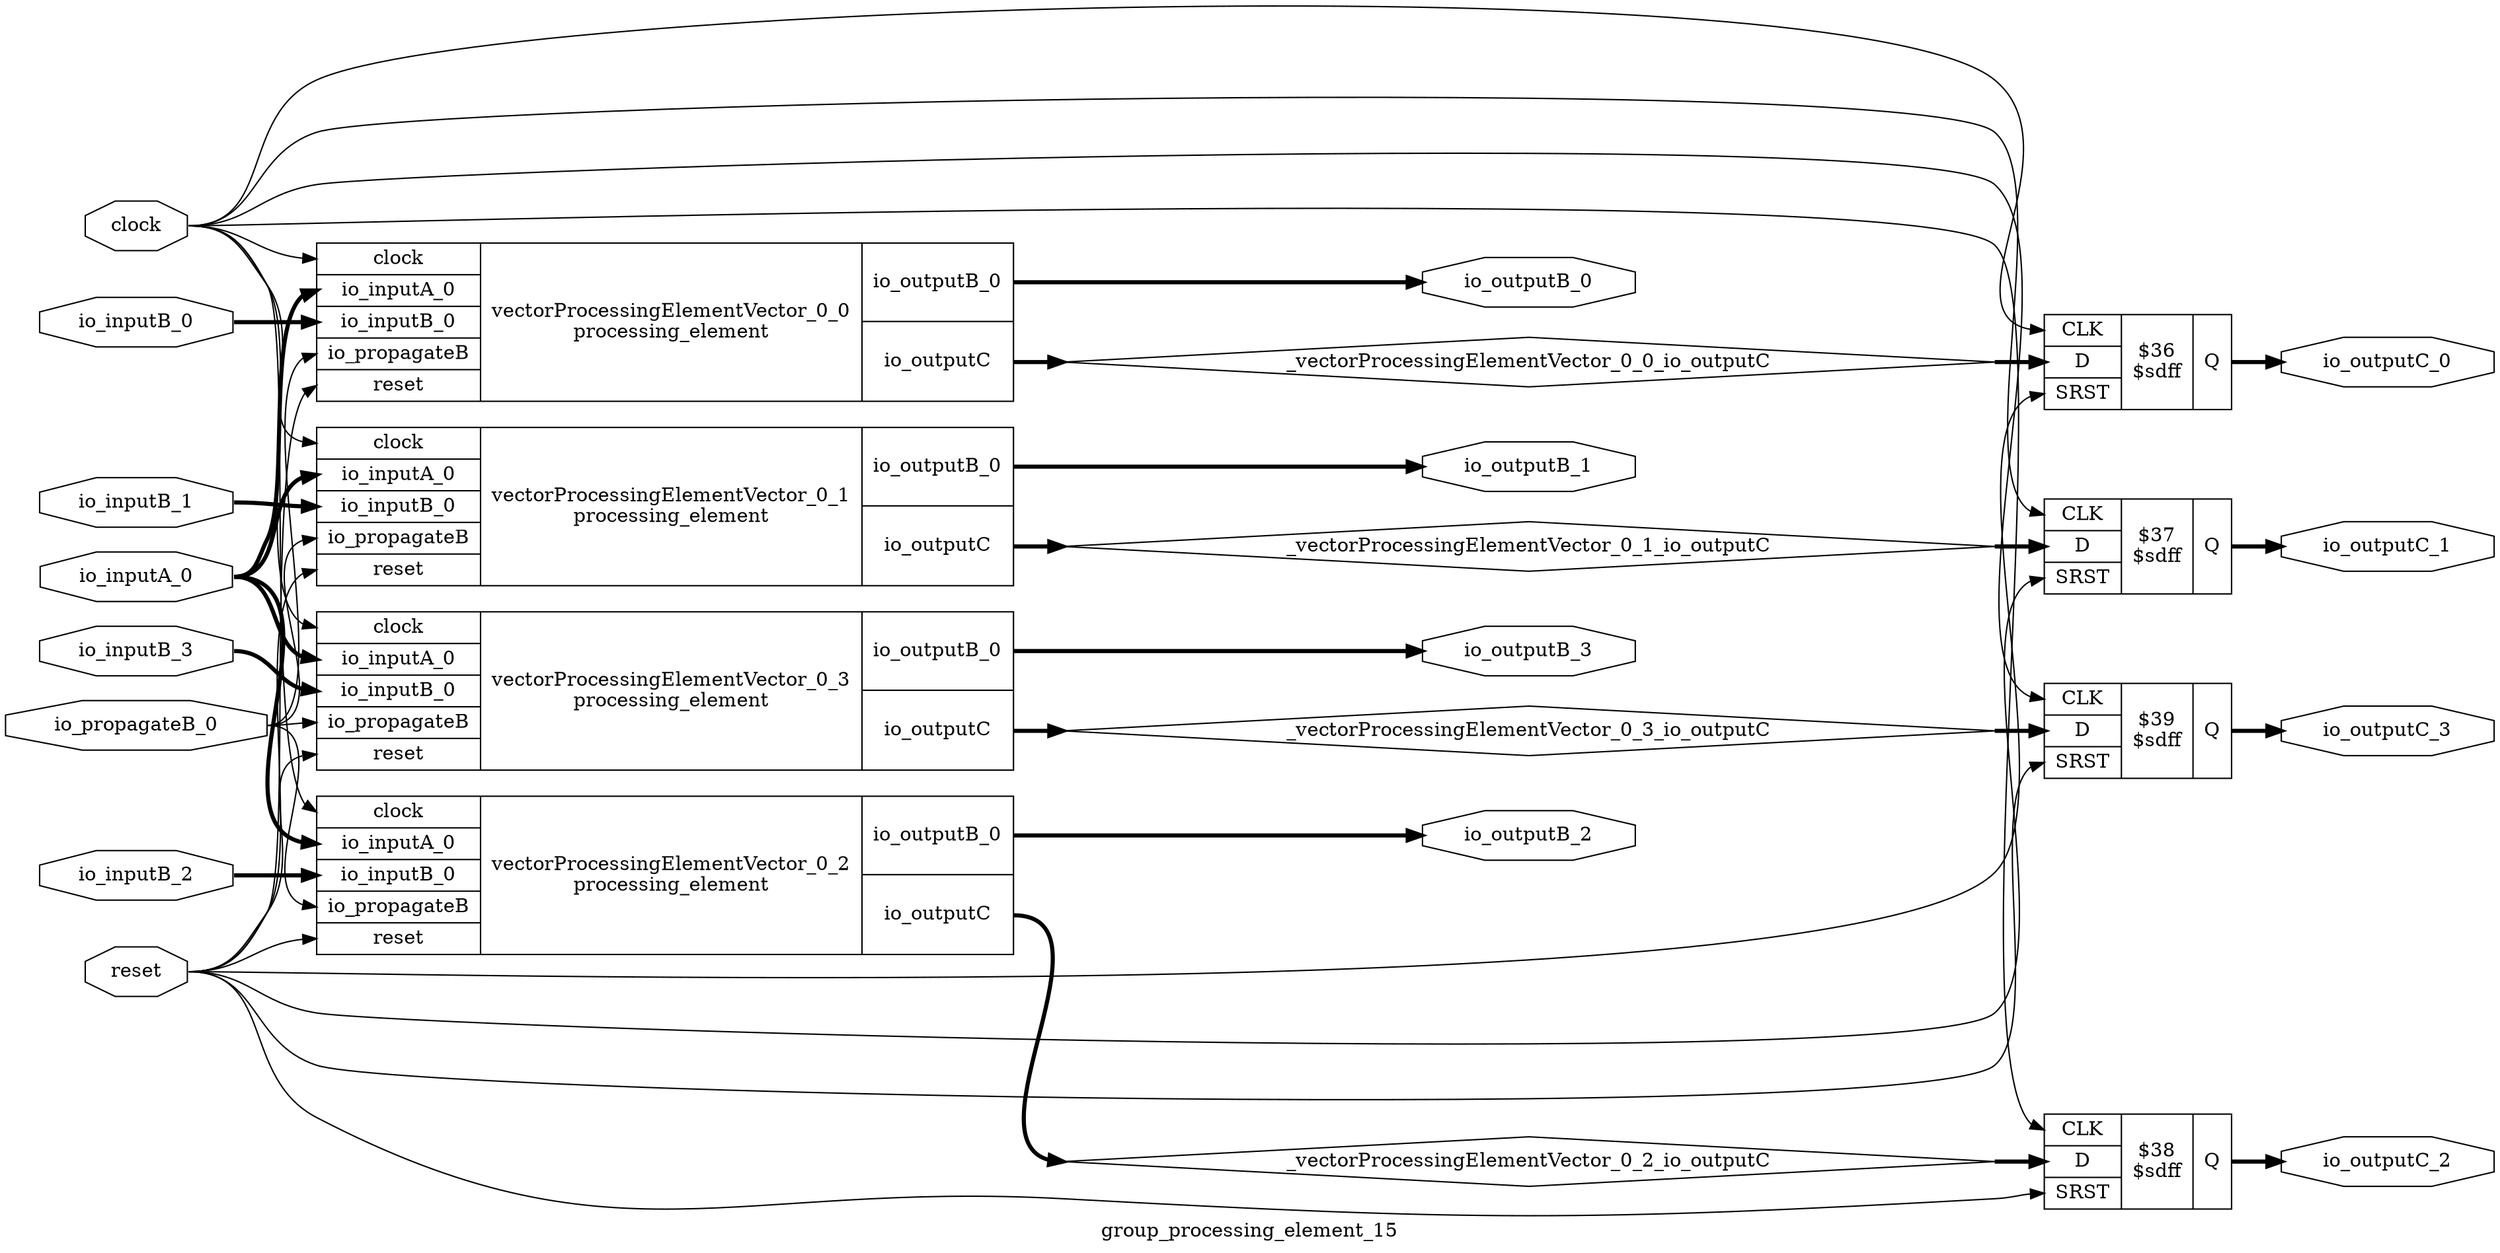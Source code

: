 digraph "group_processing_element_15" {
label="group_processing_element_15";
rankdir="LR";
remincross=true;
n1 [ shape=diamond, label="_vectorProcessingElementVector_0_0_io_outputC", color="black", fontcolor="black"];
n2 [ shape=diamond, label="_vectorProcessingElementVector_0_1_io_outputC", color="black", fontcolor="black"];
n3 [ shape=diamond, label="_vectorProcessingElementVector_0_2_io_outputC", color="black", fontcolor="black"];
n4 [ shape=diamond, label="_vectorProcessingElementVector_0_3_io_outputC", color="black", fontcolor="black"];
n5 [ shape=octagon, label="clock", color="black", fontcolor="black"];
n6 [ shape=octagon, label="io_inputA_0", color="black", fontcolor="black"];
n7 [ shape=octagon, label="io_inputB_0", color="black", fontcolor="black"];
n8 [ shape=octagon, label="io_inputB_1", color="black", fontcolor="black"];
n9 [ shape=octagon, label="io_inputB_2", color="black", fontcolor="black"];
n10 [ shape=octagon, label="io_inputB_3", color="black", fontcolor="black"];
n11 [ shape=octagon, label="io_outputB_0", color="black", fontcolor="black"];
n12 [ shape=octagon, label="io_outputB_1", color="black", fontcolor="black"];
n13 [ shape=octagon, label="io_outputB_2", color="black", fontcolor="black"];
n14 [ shape=octagon, label="io_outputB_3", color="black", fontcolor="black"];
n15 [ shape=octagon, label="io_outputC_0", color="black", fontcolor="black"];
n16 [ shape=octagon, label="io_outputC_1", color="black", fontcolor="black"];
n17 [ shape=octagon, label="io_outputC_2", color="black", fontcolor="black"];
n18 [ shape=octagon, label="io_outputC_3", color="black", fontcolor="black"];
n19 [ shape=octagon, label="io_propagateB_0", color="black", fontcolor="black"];
n20 [ shape=octagon, label="reset", color="black", fontcolor="black"];
c25 [ shape=record, label="{{<p21> CLK|<p22> D|<p23> SRST}|$36\n$sdff|{<p24> Q}}",  ];
c26 [ shape=record, label="{{<p21> CLK|<p22> D|<p23> SRST}|$37\n$sdff|{<p24> Q}}",  ];
c27 [ shape=record, label="{{<p21> CLK|<p22> D|<p23> SRST}|$38\n$sdff|{<p24> Q}}",  ];
c28 [ shape=record, label="{{<p21> CLK|<p22> D|<p23> SRST}|$39\n$sdff|{<p24> Q}}",  ];
c31 [ shape=record, label="{{<p5> clock|<p6> io_inputA_0|<p7> io_inputB_0|<p29> io_propagateB|<p20> reset}|vectorProcessingElementVector_0_0\nprocessing_element|{<p11> io_outputB_0|<p30> io_outputC}}",  ];
c32 [ shape=record, label="{{<p5> clock|<p6> io_inputA_0|<p7> io_inputB_0|<p29> io_propagateB|<p20> reset}|vectorProcessingElementVector_0_1\nprocessing_element|{<p11> io_outputB_0|<p30> io_outputC}}",  ];
c33 [ shape=record, label="{{<p5> clock|<p6> io_inputA_0|<p7> io_inputB_0|<p29> io_propagateB|<p20> reset}|vectorProcessingElementVector_0_2\nprocessing_element|{<p11> io_outputB_0|<p30> io_outputC}}",  ];
c34 [ shape=record, label="{{<p5> clock|<p6> io_inputA_0|<p7> io_inputB_0|<p29> io_propagateB|<p20> reset}|vectorProcessingElementVector_0_3\nprocessing_element|{<p11> io_outputB_0|<p30> io_outputC}}",  ];
c31:p30:e -> n1:w [color="black", fontcolor="black", style="setlinewidth(3)", label=""];
n1:e -> c25:p22:w [color="black", fontcolor="black", style="setlinewidth(3)", label=""];
n10:e -> c34:p7:w [color="black", fontcolor="black", style="setlinewidth(3)", label=""];
c31:p11:e -> n11:w [color="black", fontcolor="black", style="setlinewidth(3)", label=""];
c32:p11:e -> n12:w [color="black", fontcolor="black", style="setlinewidth(3)", label=""];
c33:p11:e -> n13:w [color="black", fontcolor="black", style="setlinewidth(3)", label=""];
c34:p11:e -> n14:w [color="black", fontcolor="black", style="setlinewidth(3)", label=""];
c25:p24:e -> n15:w [color="black", fontcolor="black", style="setlinewidth(3)", label=""];
c26:p24:e -> n16:w [color="black", fontcolor="black", style="setlinewidth(3)", label=""];
c27:p24:e -> n17:w [color="black", fontcolor="black", style="setlinewidth(3)", label=""];
c28:p24:e -> n18:w [color="black", fontcolor="black", style="setlinewidth(3)", label=""];
n19:e -> c31:p29:w [color="black", fontcolor="black", label=""];
n19:e -> c32:p29:w [color="black", fontcolor="black", label=""];
n19:e -> c33:p29:w [color="black", fontcolor="black", label=""];
n19:e -> c34:p29:w [color="black", fontcolor="black", label=""];
c32:p30:e -> n2:w [color="black", fontcolor="black", style="setlinewidth(3)", label=""];
n2:e -> c26:p22:w [color="black", fontcolor="black", style="setlinewidth(3)", label=""];
n20:e -> c25:p23:w [color="black", fontcolor="black", label=""];
n20:e -> c26:p23:w [color="black", fontcolor="black", label=""];
n20:e -> c27:p23:w [color="black", fontcolor="black", label=""];
n20:e -> c28:p23:w [color="black", fontcolor="black", label=""];
n20:e -> c31:p20:w [color="black", fontcolor="black", label=""];
n20:e -> c32:p20:w [color="black", fontcolor="black", label=""];
n20:e -> c33:p20:w [color="black", fontcolor="black", label=""];
n20:e -> c34:p20:w [color="black", fontcolor="black", label=""];
c33:p30:e -> n3:w [color="black", fontcolor="black", style="setlinewidth(3)", label=""];
n3:e -> c27:p22:w [color="black", fontcolor="black", style="setlinewidth(3)", label=""];
c34:p30:e -> n4:w [color="black", fontcolor="black", style="setlinewidth(3)", label=""];
n4:e -> c28:p22:w [color="black", fontcolor="black", style="setlinewidth(3)", label=""];
n5:e -> c25:p21:w [color="black", fontcolor="black", label=""];
n5:e -> c26:p21:w [color="black", fontcolor="black", label=""];
n5:e -> c27:p21:w [color="black", fontcolor="black", label=""];
n5:e -> c28:p21:w [color="black", fontcolor="black", label=""];
n5:e -> c31:p5:w [color="black", fontcolor="black", label=""];
n5:e -> c32:p5:w [color="black", fontcolor="black", label=""];
n5:e -> c33:p5:w [color="black", fontcolor="black", label=""];
n5:e -> c34:p5:w [color="black", fontcolor="black", label=""];
n6:e -> c31:p6:w [color="black", fontcolor="black", style="setlinewidth(3)", label=""];
n6:e -> c32:p6:w [color="black", fontcolor="black", style="setlinewidth(3)", label=""];
n6:e -> c33:p6:w [color="black", fontcolor="black", style="setlinewidth(3)", label=""];
n6:e -> c34:p6:w [color="black", fontcolor="black", style="setlinewidth(3)", label=""];
n7:e -> c31:p7:w [color="black", fontcolor="black", style="setlinewidth(3)", label=""];
n8:e -> c32:p7:w [color="black", fontcolor="black", style="setlinewidth(3)", label=""];
n9:e -> c33:p7:w [color="black", fontcolor="black", style="setlinewidth(3)", label=""];
}
digraph "multiplier" {
label="multiplier";
rankdir="LR";
remincross=true;
n2 [ shape=octagon, label="clock", color="black", fontcolor="black"];
n3 [ shape=octagon, label="io_inputA_0", color="black", fontcolor="black"];
n4 [ shape=octagon, label="io_inputB_0", color="black", fontcolor="black"];
n5 [ shape=octagon, label="io_output_0", color="black", fontcolor="black"];
n6 [ shape=octagon, label="reset", color="black", fontcolor="black"];
c11 [ shape=record, label="{{<p7> CLK|<p8> D|<p9> SRST}|$43\n$sdff|{<p10> Q}}",  ];
c15 [ shape=record, label="{{<p12> A|<p13> B}|$2\n$mul|{<p14> Y}}",  ];
x0 [ shape=record, style=rounded, label="<s8> 8x 7:7 - 15:8 |<s0> 7:0 - 7:0 ", color="black", fontcolor="black" ];
x0:e -> c15:p12:w [arrowhead=odiamond, arrowtail=odiamond, dir=both, color="black", fontcolor="black", style="setlinewidth(3)", label=""];
x1 [ shape=record, style=rounded, label="<s8> 8x 7:7 - 15:8 |<s0> 7:0 - 7:0 ", color="black", fontcolor="black" ];
x1:e -> c15:p13:w [arrowhead=odiamond, arrowtail=odiamond, dir=both, color="black", fontcolor="black", style="setlinewidth(3)", label=""];
c15:p14:e -> c11:p8:w [color="black", fontcolor="black", style="setlinewidth(3)", label=""];
n2:e -> c11:p7:w [color="black", fontcolor="black", label=""];
n3:e -> x0:s0:w [color="black", fontcolor="black", style="setlinewidth(3)", label=""];
n3:e -> x0:s8:w [color="black", fontcolor="black", style="setlinewidth(3)", label=""];
n4:e -> x1:s0:w [color="black", fontcolor="black", style="setlinewidth(3)", label=""];
n4:e -> x1:s8:w [color="black", fontcolor="black", style="setlinewidth(3)", label=""];
c11:p10:e -> n5:w [color="black", fontcolor="black", style="setlinewidth(3)", label=""];
n6:e -> c11:p9:w [color="black", fontcolor="black", label=""];
}
digraph "processing_element" {
label="processing_element";
rankdir="LR";
remincross=true;
n1 [ shape=diamond, label="_multiplyResult_multiplier_io_output_0", color="black", fontcolor="black"];
n2 [ shape=octagon, label="clock", color="black", fontcolor="black"];
n3 [ shape=octagon, label="io_inputA_0", color="black", fontcolor="black"];
n4 [ shape=octagon, label="io_inputB_0", color="black", fontcolor="black"];
n5 [ shape=octagon, label="io_outputB_0", color="black", fontcolor="black"];
n6 [ shape=octagon, label="io_outputC", color="black", fontcolor="black"];
n7 [ shape=octagon, label="io_propagateB", color="black", fontcolor="black"];
n8 [ shape=octagon, label="reset", color="black", fontcolor="black"];
c14 [ shape=record, label="{{<p9> CLK|<p10> D|<p11> EN|<p12> SRST}|$41\n$sdffe|{<p13> Q}}",  ];
c15 [ shape=record, label="{{<p9> CLK|<p10> D|<p12> SRST}|$42\n$sdff|{<p13> Q}}",  ];
c17 [ shape=record, label="{{<p2> clock|<p3> io_inputA_0|<p4> io_inputB_0|<p8> reset}|multiplyResult_multiplier\nmultiplier|{<p16> io_output_0}}",  ];
c17:p16:e -> n1:w [color="black", fontcolor="black", style="setlinewidth(3)", label=""];
n1:e -> c15:p10:w [color="black", fontcolor="black", style="setlinewidth(3)", label=""];
n2:e -> c14:p9:w [color="black", fontcolor="black", label=""];
n2:e -> c15:p9:w [color="black", fontcolor="black", label=""];
n2:e -> c17:p2:w [color="black", fontcolor="black", label=""];
n3:e -> c17:p3:w [color="black", fontcolor="black", style="setlinewidth(3)", label=""];
n4:e -> c14:p10:w [color="black", fontcolor="black", style="setlinewidth(3)", label=""];
c14:p13:e -> n5:w [color="black", fontcolor="black", style="setlinewidth(3)", label=""];
n5:e -> c17:p4:w [color="black", fontcolor="black", style="setlinewidth(3)", label=""];
c15:p13:e -> n6:w [color="black", fontcolor="black", style="setlinewidth(3)", label=""];
n7:e -> c14:p11:w [color="black", fontcolor="black", label=""];
n8:e -> c14:p12:w [color="black", fontcolor="black", label=""];
n8:e -> c15:p12:w [color="black", fontcolor="black", label=""];
n8:e -> c17:p8:w [color="black", fontcolor="black", label=""];
}
